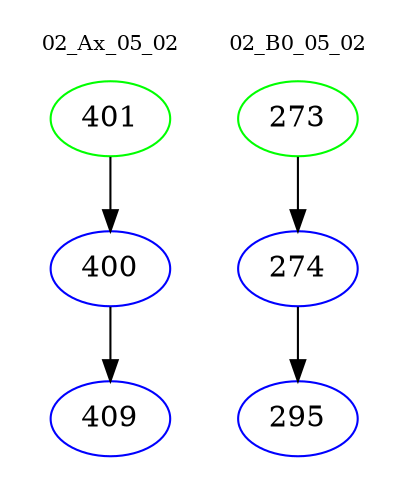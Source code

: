 digraph{
subgraph cluster_0 {
color = white
label = "02_Ax_05_02";
fontsize=10;
T0_401 [label="401", color="green"]
T0_401 -> T0_400 [color="black"]
T0_400 [label="400", color="blue"]
T0_400 -> T0_409 [color="black"]
T0_409 [label="409", color="blue"]
}
subgraph cluster_1 {
color = white
label = "02_B0_05_02";
fontsize=10;
T1_273 [label="273", color="green"]
T1_273 -> T1_274 [color="black"]
T1_274 [label="274", color="blue"]
T1_274 -> T1_295 [color="black"]
T1_295 [label="295", color="blue"]
}
}
